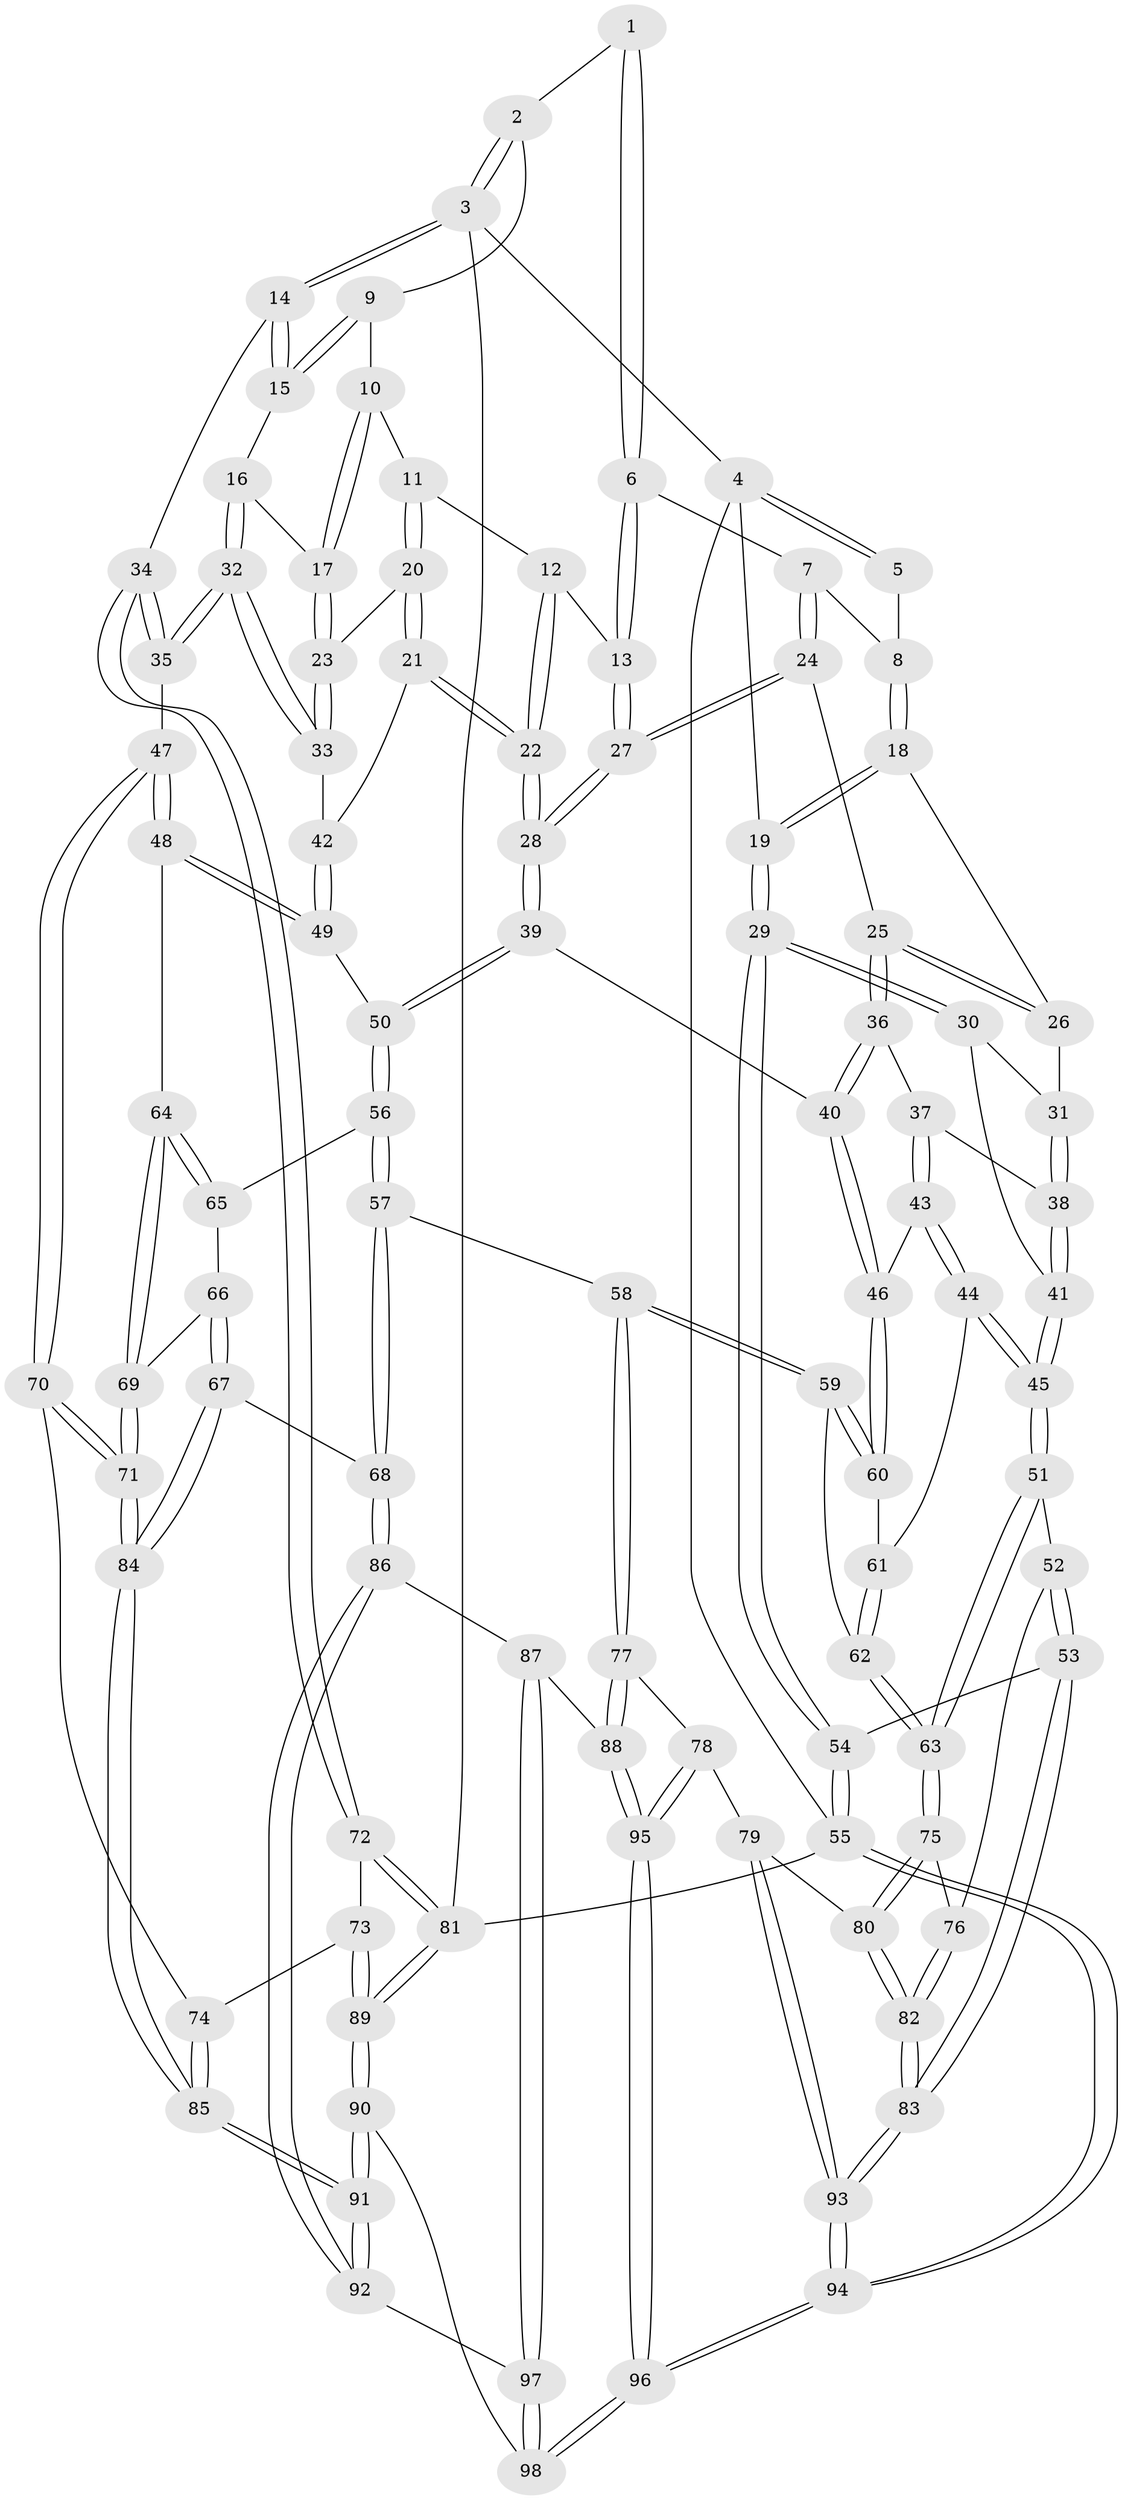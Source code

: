 // Generated by graph-tools (version 1.1) at 2025/16/03/09/25 04:16:50]
// undirected, 98 vertices, 242 edges
graph export_dot {
graph [start="1"]
  node [color=gray90,style=filled];
  1 [pos="+0.4086368581796481+0"];
  2 [pos="+0.7685629681503483+0"];
  3 [pos="+1+0"];
  4 [pos="+0+0"];
  5 [pos="+0.06523615298256442+0"];
  6 [pos="+0.4216562490837699+0.12313129356822602"];
  7 [pos="+0.34971460859294784+0.1522992745960952"];
  8 [pos="+0.26205683743460084+0.13939264879227867"];
  9 [pos="+0.7255990181577834+0"];
  10 [pos="+0.7083286652874408+0.06019865996989119"];
  11 [pos="+0.675467197807532+0.09874666641655655"];
  12 [pos="+0.656403755986402+0.10854038693815217"];
  13 [pos="+0.454115538985188+0.14137276928066825"];
  14 [pos="+1+0.15783415766965372"];
  15 [pos="+0.985329149445962+0.1882607515273864"];
  16 [pos="+0.8682690844445208+0.21194404093158647"];
  17 [pos="+0.8441134288407172+0.203419729795273"];
  18 [pos="+0.20129020154898158+0.1947928655236473"];
  19 [pos="+0+0"];
  20 [pos="+0.6824274021728318+0.13583468167006196"];
  21 [pos="+0.6323682468406598+0.38772366232592165"];
  22 [pos="+0.5306472962549599+0.39941111917083105"];
  23 [pos="+0.7415513078770655+0.3236852571633579"];
  24 [pos="+0.33768558095459933+0.26603376360477055"];
  25 [pos="+0.2757533809497412+0.3216092317240433"];
  26 [pos="+0.19711921503064866+0.2069465903627567"];
  27 [pos="+0.5123147795972095+0.39068337080230536"];
  28 [pos="+0.5190225010359911+0.4040302418148716"];
  29 [pos="+0+0.24927900818001558"];
  30 [pos="+0.04755134606508023+0.29178711096455784"];
  31 [pos="+0.09969598927323643+0.2918513556733253"];
  32 [pos="+0.8700926630656388+0.4275242618797233"];
  33 [pos="+0.7359414604029315+0.36285697787452936"];
  34 [pos="+1+0.5000866105474757"];
  35 [pos="+0.9464834478118725+0.49955936875215246"];
  36 [pos="+0.27333204674948686+0.3347647016202572"];
  37 [pos="+0.20150263880915956+0.3742523070645861"];
  38 [pos="+0.18065601561567385+0.37224003615212836"];
  39 [pos="+0.5065782795680591+0.42555403624543087"];
  40 [pos="+0.4136189915028671+0.46999794302845255"];
  41 [pos="+0.118815382881172+0.4690957024359042"];
  42 [pos="+0.6456949753697507+0.38780235876861063"];
  43 [pos="+0.2182429925852241+0.40955838194073685"];
  44 [pos="+0.212700618441334+0.550735287314909"];
  45 [pos="+0.08083622775691751+0.5745835448040955"];
  46 [pos="+0.3802397311975555+0.5072017713217357"];
  47 [pos="+0.8394346808829425+0.5824185414827183"];
  48 [pos="+0.7520910244810057+0.5806079012823642"];
  49 [pos="+0.7417389648766223+0.5727756252556626"];
  50 [pos="+0.5575308757244375+0.5204713394846409"];
  51 [pos="+0.07332597605257417+0.5791679265142782"];
  52 [pos="+0.04674231643062988+0.5905482261631254"];
  53 [pos="+0+0.5745907172487089"];
  54 [pos="+0+0.5728723530117459"];
  55 [pos="+0+1"];
  56 [pos="+0.5667353304003716+0.5910596532403715"];
  57 [pos="+0.4660498094878264+0.7383726833386351"];
  58 [pos="+0.46347647298650246+0.7381821042135972"];
  59 [pos="+0.39253269078794256+0.6465518004973114"];
  60 [pos="+0.3704743181076804+0.5221845636038622"];
  61 [pos="+0.24473035900536944+0.5533897892654704"];
  62 [pos="+0.2680297501220126+0.7083111624466765"];
  63 [pos="+0.2664875141599806+0.7105170412359721"];
  64 [pos="+0.6941679592771509+0.6296980362995456"];
  65 [pos="+0.6018262701692634+0.620480066768544"];
  66 [pos="+0.6077701395776011+0.6537738859953742"];
  67 [pos="+0.5227348092358555+0.7694624984817716"];
  68 [pos="+0.5197982488232932+0.7687889493617751"];
  69 [pos="+0.666209418094907+0.7500620522784487"];
  70 [pos="+0.8239325024934291+0.6731471856841148"];
  71 [pos="+0.6679633076383267+0.7866482511776045"];
  72 [pos="+1+0.5666567648686478"];
  73 [pos="+0.9154400151969423+0.792984521886472"];
  74 [pos="+0.8671134190546846+0.7819615188193488"];
  75 [pos="+0.2649698806849653+0.7164885300956727"];
  76 [pos="+0.12428815505974997+0.7332973437658405"];
  77 [pos="+0.3726906683371155+0.8250076103909106"];
  78 [pos="+0.2929275926085175+0.8074015507825438"];
  79 [pos="+0.2835663790868294+0.801639077978552"];
  80 [pos="+0.2813456149870563+0.7994123624659774"];
  81 [pos="+1+1"];
  82 [pos="+0.1342633557619217+0.8051833865499984"];
  83 [pos="+0.1097205830003211+0.8566179967471269"];
  84 [pos="+0.6561060548665926+0.8162613378945757"];
  85 [pos="+0.7068698912014149+0.9258867693235784"];
  86 [pos="+0.4962219816365214+0.8893980950970395"];
  87 [pos="+0.40521748701802807+0.8923650797672541"];
  88 [pos="+0.374053077332749+0.8335570257753923"];
  89 [pos="+1+1"];
  90 [pos="+0.729019866557278+1"];
  91 [pos="+0.7184231515014994+1"];
  92 [pos="+0.5406916906279132+0.9786828764694585"];
  93 [pos="+0.05440821159204144+1"];
  94 [pos="+0+1"];
  95 [pos="+0.20158324491003937+1"];
  96 [pos="+0.1294456557135476+1"];
  97 [pos="+0.4091599402686583+0.917268271344703"];
  98 [pos="+0.28984756530927225+1"];
  1 -- 2;
  1 -- 6;
  1 -- 6;
  2 -- 3;
  2 -- 3;
  2 -- 9;
  3 -- 4;
  3 -- 14;
  3 -- 14;
  3 -- 81;
  4 -- 5;
  4 -- 5;
  4 -- 19;
  4 -- 55;
  5 -- 8;
  6 -- 7;
  6 -- 13;
  6 -- 13;
  7 -- 8;
  7 -- 24;
  7 -- 24;
  8 -- 18;
  8 -- 18;
  9 -- 10;
  9 -- 15;
  9 -- 15;
  10 -- 11;
  10 -- 17;
  10 -- 17;
  11 -- 12;
  11 -- 20;
  11 -- 20;
  12 -- 13;
  12 -- 22;
  12 -- 22;
  13 -- 27;
  13 -- 27;
  14 -- 15;
  14 -- 15;
  14 -- 34;
  15 -- 16;
  16 -- 17;
  16 -- 32;
  16 -- 32;
  17 -- 23;
  17 -- 23;
  18 -- 19;
  18 -- 19;
  18 -- 26;
  19 -- 29;
  19 -- 29;
  20 -- 21;
  20 -- 21;
  20 -- 23;
  21 -- 22;
  21 -- 22;
  21 -- 42;
  22 -- 28;
  22 -- 28;
  23 -- 33;
  23 -- 33;
  24 -- 25;
  24 -- 27;
  24 -- 27;
  25 -- 26;
  25 -- 26;
  25 -- 36;
  25 -- 36;
  26 -- 31;
  27 -- 28;
  27 -- 28;
  28 -- 39;
  28 -- 39;
  29 -- 30;
  29 -- 30;
  29 -- 54;
  29 -- 54;
  30 -- 31;
  30 -- 41;
  31 -- 38;
  31 -- 38;
  32 -- 33;
  32 -- 33;
  32 -- 35;
  32 -- 35;
  33 -- 42;
  34 -- 35;
  34 -- 35;
  34 -- 72;
  34 -- 72;
  35 -- 47;
  36 -- 37;
  36 -- 40;
  36 -- 40;
  37 -- 38;
  37 -- 43;
  37 -- 43;
  38 -- 41;
  38 -- 41;
  39 -- 40;
  39 -- 50;
  39 -- 50;
  40 -- 46;
  40 -- 46;
  41 -- 45;
  41 -- 45;
  42 -- 49;
  42 -- 49;
  43 -- 44;
  43 -- 44;
  43 -- 46;
  44 -- 45;
  44 -- 45;
  44 -- 61;
  45 -- 51;
  45 -- 51;
  46 -- 60;
  46 -- 60;
  47 -- 48;
  47 -- 48;
  47 -- 70;
  47 -- 70;
  48 -- 49;
  48 -- 49;
  48 -- 64;
  49 -- 50;
  50 -- 56;
  50 -- 56;
  51 -- 52;
  51 -- 63;
  51 -- 63;
  52 -- 53;
  52 -- 53;
  52 -- 76;
  53 -- 54;
  53 -- 83;
  53 -- 83;
  54 -- 55;
  54 -- 55;
  55 -- 94;
  55 -- 94;
  55 -- 81;
  56 -- 57;
  56 -- 57;
  56 -- 65;
  57 -- 58;
  57 -- 68;
  57 -- 68;
  58 -- 59;
  58 -- 59;
  58 -- 77;
  58 -- 77;
  59 -- 60;
  59 -- 60;
  59 -- 62;
  60 -- 61;
  61 -- 62;
  61 -- 62;
  62 -- 63;
  62 -- 63;
  63 -- 75;
  63 -- 75;
  64 -- 65;
  64 -- 65;
  64 -- 69;
  64 -- 69;
  65 -- 66;
  66 -- 67;
  66 -- 67;
  66 -- 69;
  67 -- 68;
  67 -- 84;
  67 -- 84;
  68 -- 86;
  68 -- 86;
  69 -- 71;
  69 -- 71;
  70 -- 71;
  70 -- 71;
  70 -- 74;
  71 -- 84;
  71 -- 84;
  72 -- 73;
  72 -- 81;
  72 -- 81;
  73 -- 74;
  73 -- 89;
  73 -- 89;
  74 -- 85;
  74 -- 85;
  75 -- 76;
  75 -- 80;
  75 -- 80;
  76 -- 82;
  76 -- 82;
  77 -- 78;
  77 -- 88;
  77 -- 88;
  78 -- 79;
  78 -- 95;
  78 -- 95;
  79 -- 80;
  79 -- 93;
  79 -- 93;
  80 -- 82;
  80 -- 82;
  81 -- 89;
  81 -- 89;
  82 -- 83;
  82 -- 83;
  83 -- 93;
  83 -- 93;
  84 -- 85;
  84 -- 85;
  85 -- 91;
  85 -- 91;
  86 -- 87;
  86 -- 92;
  86 -- 92;
  87 -- 88;
  87 -- 97;
  87 -- 97;
  88 -- 95;
  88 -- 95;
  89 -- 90;
  89 -- 90;
  90 -- 91;
  90 -- 91;
  90 -- 98;
  91 -- 92;
  91 -- 92;
  92 -- 97;
  93 -- 94;
  93 -- 94;
  94 -- 96;
  94 -- 96;
  95 -- 96;
  95 -- 96;
  96 -- 98;
  96 -- 98;
  97 -- 98;
  97 -- 98;
}

